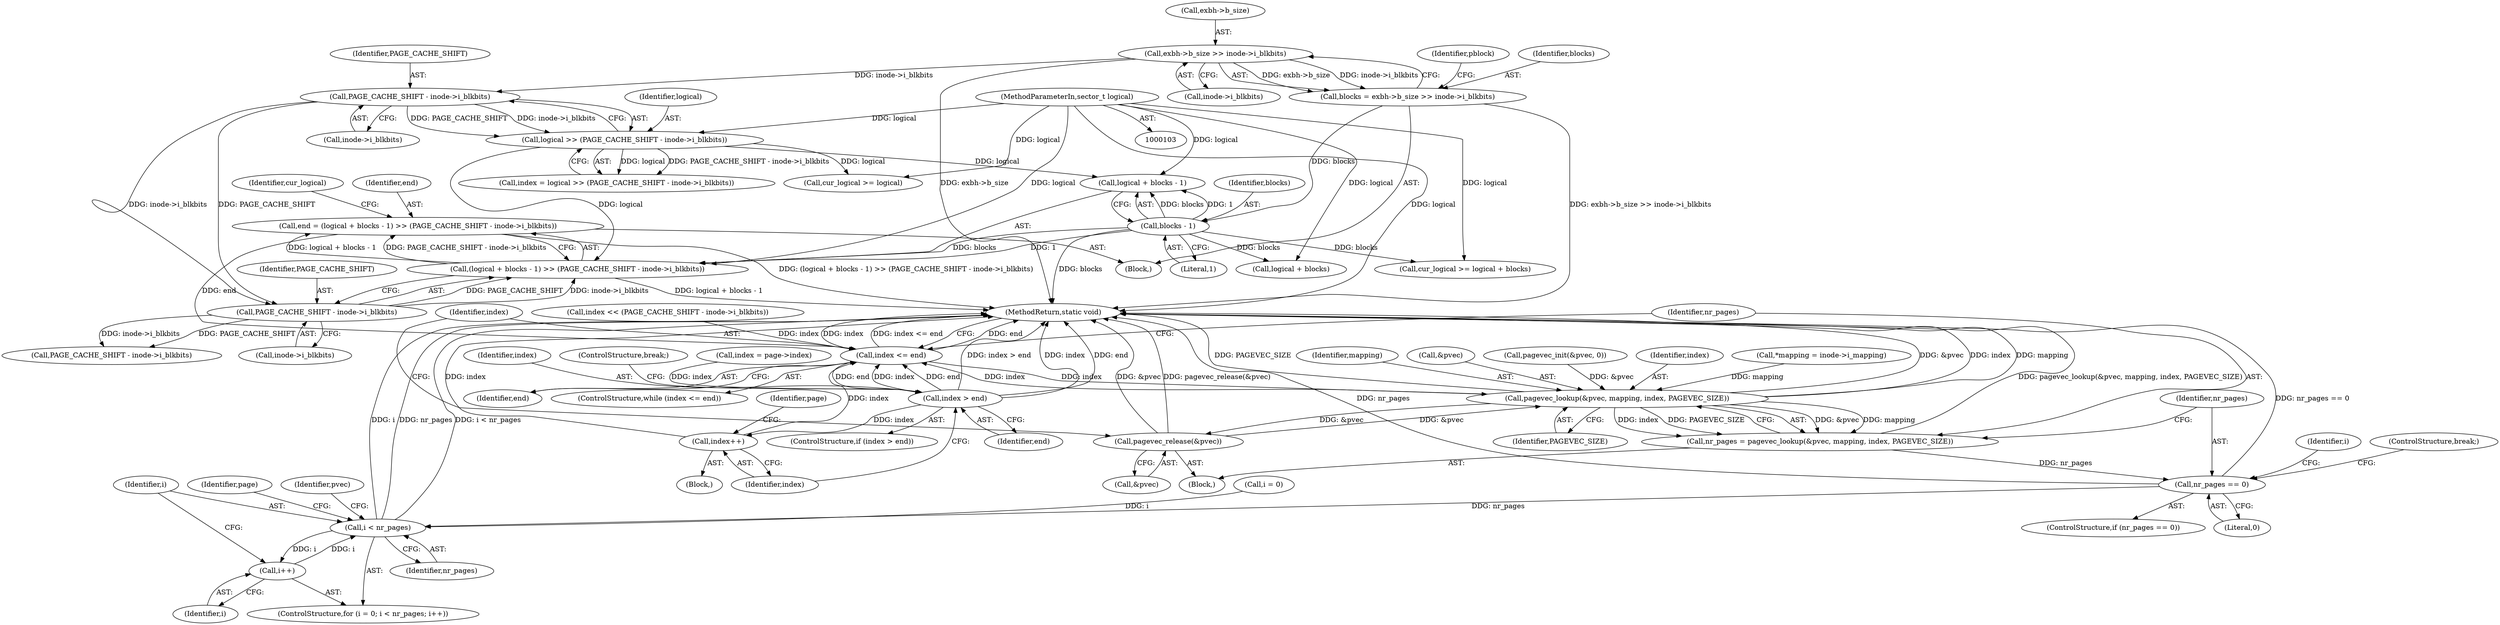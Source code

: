 digraph "0_linux_744692dc059845b2a3022119871846e74d4f6e11_15@integer" {
"1000153" [label="(Call,end = (logical + blocks - 1) >> (PAGE_CACHE_SHIFT - inode->i_blkbits))"];
"1000155" [label="(Call,(logical + blocks - 1) >> (PAGE_CACHE_SHIFT - inode->i_blkbits))"];
"1000146" [label="(Call,logical >> (PAGE_CACHE_SHIFT - inode->i_blkbits))"];
"1000105" [label="(MethodParameterIn,sector_t logical)"];
"1000148" [label="(Call,PAGE_CACHE_SHIFT - inode->i_blkbits)"];
"1000123" [label="(Call,exbh->b_size >> inode->i_blkbits)"];
"1000158" [label="(Call,blocks - 1)"];
"1000121" [label="(Call,blocks = exbh->b_size >> inode->i_blkbits)"];
"1000161" [label="(Call,PAGE_CACHE_SHIFT - inode->i_blkbits)"];
"1000180" [label="(Call,index <= end)"];
"1000186" [label="(Call,pagevec_lookup(&pvec, mapping, index, PAGEVEC_SIZE))"];
"1000184" [label="(Call,nr_pages = pagevec_lookup(&pvec, mapping, index, PAGEVEC_SIZE))"];
"1000193" [label="(Call,nr_pages == 0)"];
"1000201" [label="(Call,i < nr_pages)"];
"1000204" [label="(Call,i++)"];
"1000334" [label="(Call,pagevec_release(&pvec))"];
"1000221" [label="(Call,index > end)"];
"1000225" [label="(Call,index++)"];
"1000180" [label="(Call,index <= end)"];
"1000201" [label="(Call,i < nr_pages)"];
"1000266" [label="(Call,logical + blocks)"];
"1000160" [label="(Literal,1)"];
"1000221" [label="(Call,index > end)"];
"1000148" [label="(Call,PAGE_CACHE_SHIFT - inode->i_blkbits)"];
"1000186" [label="(Call,pagevec_lookup(&pvec, mapping, index, PAGEVEC_SIZE))"];
"1000184" [label="(Call,nr_pages = pagevec_lookup(&pvec, mapping, index, PAGEVEC_SIZE))"];
"1000179" [label="(ControlStructure,while (index <= end))"];
"1000146" [label="(Call,logical >> (PAGE_CACHE_SHIFT - inode->i_blkbits))"];
"1000167" [label="(Identifier,cur_logical)"];
"1000224" [label="(ControlStructure,break;)"];
"1000123" [label="(Call,exbh->b_size >> inode->i_blkbits)"];
"1000226" [label="(Identifier,index)"];
"1000107" [label="(Block,)"];
"1000193" [label="(Call,nr_pages == 0)"];
"1000206" [label="(Block,)"];
"1000204" [label="(Call,i++)"];
"1000161" [label="(Call,PAGE_CACHE_SHIFT - inode->i_blkbits)"];
"1000230" [label="(Identifier,page)"];
"1000215" [label="(Call,index = page->index)"];
"1000132" [label="(Identifier,pblock)"];
"1000199" [label="(Identifier,i)"];
"1000248" [label="(Call,cur_logical >= logical)"];
"1000127" [label="(Call,inode->i_blkbits)"];
"1000144" [label="(Call,index = logical >> (PAGE_CACHE_SHIFT - inode->i_blkbits))"];
"1000181" [label="(Identifier,index)"];
"1000115" [label="(Call,*mapping = inode->i_mapping)"];
"1000196" [label="(ControlStructure,break;)"];
"1000191" [label="(Identifier,PAGEVEC_SIZE)"];
"1000225" [label="(Call,index++)"];
"1000189" [label="(Identifier,mapping)"];
"1000209" [label="(Identifier,page)"];
"1000124" [label="(Call,exbh->b_size)"];
"1000187" [label="(Call,&pvec)"];
"1000195" [label="(Literal,0)"];
"1000198" [label="(Call,i = 0)"];
"1000220" [label="(ControlStructure,if (index > end))"];
"1000163" [label="(Call,inode->i_blkbits)"];
"1000159" [label="(Identifier,blocks)"];
"1000147" [label="(Identifier,logical)"];
"1000156" [label="(Call,logical + blocks - 1)"];
"1000185" [label="(Identifier,nr_pages)"];
"1000175" [label="(Call,pagevec_init(&pvec, 0))"];
"1000334" [label="(Call,pagevec_release(&pvec))"];
"1000194" [label="(Identifier,nr_pages)"];
"1000170" [label="(Call,PAGE_CACHE_SHIFT - inode->i_blkbits)"];
"1000203" [label="(Identifier,nr_pages)"];
"1000150" [label="(Call,inode->i_blkbits)"];
"1000192" [label="(ControlStructure,if (nr_pages == 0))"];
"1000336" [label="(Identifier,pvec)"];
"1000264" [label="(Call,cur_logical >= logical + blocks)"];
"1000205" [label="(Identifier,i)"];
"1000158" [label="(Call,blocks - 1)"];
"1000197" [label="(ControlStructure,for (i = 0; i < nr_pages; i++))"];
"1000222" [label="(Identifier,index)"];
"1000182" [label="(Identifier,end)"];
"1000337" [label="(MethodReturn,static void)"];
"1000153" [label="(Call,end = (logical + blocks - 1) >> (PAGE_CACHE_SHIFT - inode->i_blkbits))"];
"1000121" [label="(Call,blocks = exbh->b_size >> inode->i_blkbits)"];
"1000168" [label="(Call,index << (PAGE_CACHE_SHIFT - inode->i_blkbits))"];
"1000190" [label="(Identifier,index)"];
"1000202" [label="(Identifier,i)"];
"1000183" [label="(Block,)"];
"1000155" [label="(Call,(logical + blocks - 1) >> (PAGE_CACHE_SHIFT - inode->i_blkbits))"];
"1000149" [label="(Identifier,PAGE_CACHE_SHIFT)"];
"1000122" [label="(Identifier,blocks)"];
"1000162" [label="(Identifier,PAGE_CACHE_SHIFT)"];
"1000223" [label="(Identifier,end)"];
"1000105" [label="(MethodParameterIn,sector_t logical)"];
"1000154" [label="(Identifier,end)"];
"1000335" [label="(Call,&pvec)"];
"1000153" -> "1000107"  [label="AST: "];
"1000153" -> "1000155"  [label="CFG: "];
"1000154" -> "1000153"  [label="AST: "];
"1000155" -> "1000153"  [label="AST: "];
"1000167" -> "1000153"  [label="CFG: "];
"1000153" -> "1000337"  [label="DDG: (logical + blocks - 1) >> (PAGE_CACHE_SHIFT - inode->i_blkbits)"];
"1000155" -> "1000153"  [label="DDG: logical + blocks - 1"];
"1000155" -> "1000153"  [label="DDG: PAGE_CACHE_SHIFT - inode->i_blkbits"];
"1000153" -> "1000180"  [label="DDG: end"];
"1000155" -> "1000161"  [label="CFG: "];
"1000156" -> "1000155"  [label="AST: "];
"1000161" -> "1000155"  [label="AST: "];
"1000155" -> "1000337"  [label="DDG: logical + blocks - 1"];
"1000146" -> "1000155"  [label="DDG: logical"];
"1000105" -> "1000155"  [label="DDG: logical"];
"1000158" -> "1000155"  [label="DDG: blocks"];
"1000158" -> "1000155"  [label="DDG: 1"];
"1000161" -> "1000155"  [label="DDG: PAGE_CACHE_SHIFT"];
"1000161" -> "1000155"  [label="DDG: inode->i_blkbits"];
"1000146" -> "1000144"  [label="AST: "];
"1000146" -> "1000148"  [label="CFG: "];
"1000147" -> "1000146"  [label="AST: "];
"1000148" -> "1000146"  [label="AST: "];
"1000144" -> "1000146"  [label="CFG: "];
"1000146" -> "1000144"  [label="DDG: logical"];
"1000146" -> "1000144"  [label="DDG: PAGE_CACHE_SHIFT - inode->i_blkbits"];
"1000105" -> "1000146"  [label="DDG: logical"];
"1000148" -> "1000146"  [label="DDG: PAGE_CACHE_SHIFT"];
"1000148" -> "1000146"  [label="DDG: inode->i_blkbits"];
"1000146" -> "1000156"  [label="DDG: logical"];
"1000146" -> "1000248"  [label="DDG: logical"];
"1000105" -> "1000103"  [label="AST: "];
"1000105" -> "1000337"  [label="DDG: logical"];
"1000105" -> "1000156"  [label="DDG: logical"];
"1000105" -> "1000248"  [label="DDG: logical"];
"1000105" -> "1000264"  [label="DDG: logical"];
"1000105" -> "1000266"  [label="DDG: logical"];
"1000148" -> "1000150"  [label="CFG: "];
"1000149" -> "1000148"  [label="AST: "];
"1000150" -> "1000148"  [label="AST: "];
"1000123" -> "1000148"  [label="DDG: inode->i_blkbits"];
"1000148" -> "1000161"  [label="DDG: PAGE_CACHE_SHIFT"];
"1000148" -> "1000161"  [label="DDG: inode->i_blkbits"];
"1000123" -> "1000121"  [label="AST: "];
"1000123" -> "1000127"  [label="CFG: "];
"1000124" -> "1000123"  [label="AST: "];
"1000127" -> "1000123"  [label="AST: "];
"1000121" -> "1000123"  [label="CFG: "];
"1000123" -> "1000337"  [label="DDG: exbh->b_size"];
"1000123" -> "1000121"  [label="DDG: exbh->b_size"];
"1000123" -> "1000121"  [label="DDG: inode->i_blkbits"];
"1000158" -> "1000156"  [label="AST: "];
"1000158" -> "1000160"  [label="CFG: "];
"1000159" -> "1000158"  [label="AST: "];
"1000160" -> "1000158"  [label="AST: "];
"1000156" -> "1000158"  [label="CFG: "];
"1000158" -> "1000337"  [label="DDG: blocks"];
"1000158" -> "1000156"  [label="DDG: blocks"];
"1000158" -> "1000156"  [label="DDG: 1"];
"1000121" -> "1000158"  [label="DDG: blocks"];
"1000158" -> "1000264"  [label="DDG: blocks"];
"1000158" -> "1000266"  [label="DDG: blocks"];
"1000121" -> "1000107"  [label="AST: "];
"1000122" -> "1000121"  [label="AST: "];
"1000132" -> "1000121"  [label="CFG: "];
"1000121" -> "1000337"  [label="DDG: exbh->b_size >> inode->i_blkbits"];
"1000161" -> "1000163"  [label="CFG: "];
"1000162" -> "1000161"  [label="AST: "];
"1000163" -> "1000161"  [label="AST: "];
"1000161" -> "1000170"  [label="DDG: PAGE_CACHE_SHIFT"];
"1000161" -> "1000170"  [label="DDG: inode->i_blkbits"];
"1000180" -> "1000179"  [label="AST: "];
"1000180" -> "1000182"  [label="CFG: "];
"1000181" -> "1000180"  [label="AST: "];
"1000182" -> "1000180"  [label="AST: "];
"1000185" -> "1000180"  [label="CFG: "];
"1000337" -> "1000180"  [label="CFG: "];
"1000180" -> "1000337"  [label="DDG: end"];
"1000180" -> "1000337"  [label="DDG: index"];
"1000180" -> "1000337"  [label="DDG: index <= end"];
"1000225" -> "1000180"  [label="DDG: index"];
"1000221" -> "1000180"  [label="DDG: index"];
"1000221" -> "1000180"  [label="DDG: end"];
"1000168" -> "1000180"  [label="DDG: index"];
"1000186" -> "1000180"  [label="DDG: index"];
"1000180" -> "1000186"  [label="DDG: index"];
"1000180" -> "1000221"  [label="DDG: end"];
"1000186" -> "1000184"  [label="AST: "];
"1000186" -> "1000191"  [label="CFG: "];
"1000187" -> "1000186"  [label="AST: "];
"1000189" -> "1000186"  [label="AST: "];
"1000190" -> "1000186"  [label="AST: "];
"1000191" -> "1000186"  [label="AST: "];
"1000184" -> "1000186"  [label="CFG: "];
"1000186" -> "1000337"  [label="DDG: &pvec"];
"1000186" -> "1000337"  [label="DDG: index"];
"1000186" -> "1000337"  [label="DDG: mapping"];
"1000186" -> "1000337"  [label="DDG: PAGEVEC_SIZE"];
"1000186" -> "1000184"  [label="DDG: &pvec"];
"1000186" -> "1000184"  [label="DDG: mapping"];
"1000186" -> "1000184"  [label="DDG: index"];
"1000186" -> "1000184"  [label="DDG: PAGEVEC_SIZE"];
"1000175" -> "1000186"  [label="DDG: &pvec"];
"1000334" -> "1000186"  [label="DDG: &pvec"];
"1000115" -> "1000186"  [label="DDG: mapping"];
"1000186" -> "1000334"  [label="DDG: &pvec"];
"1000184" -> "1000183"  [label="AST: "];
"1000185" -> "1000184"  [label="AST: "];
"1000194" -> "1000184"  [label="CFG: "];
"1000184" -> "1000337"  [label="DDG: pagevec_lookup(&pvec, mapping, index, PAGEVEC_SIZE)"];
"1000184" -> "1000193"  [label="DDG: nr_pages"];
"1000193" -> "1000192"  [label="AST: "];
"1000193" -> "1000195"  [label="CFG: "];
"1000194" -> "1000193"  [label="AST: "];
"1000195" -> "1000193"  [label="AST: "];
"1000196" -> "1000193"  [label="CFG: "];
"1000199" -> "1000193"  [label="CFG: "];
"1000193" -> "1000337"  [label="DDG: nr_pages"];
"1000193" -> "1000337"  [label="DDG: nr_pages == 0"];
"1000193" -> "1000201"  [label="DDG: nr_pages"];
"1000201" -> "1000197"  [label="AST: "];
"1000201" -> "1000203"  [label="CFG: "];
"1000202" -> "1000201"  [label="AST: "];
"1000203" -> "1000201"  [label="AST: "];
"1000209" -> "1000201"  [label="CFG: "];
"1000336" -> "1000201"  [label="CFG: "];
"1000201" -> "1000337"  [label="DDG: i < nr_pages"];
"1000201" -> "1000337"  [label="DDG: nr_pages"];
"1000201" -> "1000337"  [label="DDG: i"];
"1000198" -> "1000201"  [label="DDG: i"];
"1000204" -> "1000201"  [label="DDG: i"];
"1000201" -> "1000204"  [label="DDG: i"];
"1000204" -> "1000197"  [label="AST: "];
"1000204" -> "1000205"  [label="CFG: "];
"1000205" -> "1000204"  [label="AST: "];
"1000202" -> "1000204"  [label="CFG: "];
"1000334" -> "1000183"  [label="AST: "];
"1000334" -> "1000335"  [label="CFG: "];
"1000335" -> "1000334"  [label="AST: "];
"1000181" -> "1000334"  [label="CFG: "];
"1000334" -> "1000337"  [label="DDG: pagevec_release(&pvec)"];
"1000334" -> "1000337"  [label="DDG: &pvec"];
"1000221" -> "1000220"  [label="AST: "];
"1000221" -> "1000223"  [label="CFG: "];
"1000222" -> "1000221"  [label="AST: "];
"1000223" -> "1000221"  [label="AST: "];
"1000224" -> "1000221"  [label="CFG: "];
"1000226" -> "1000221"  [label="CFG: "];
"1000221" -> "1000337"  [label="DDG: index > end"];
"1000221" -> "1000337"  [label="DDG: end"];
"1000221" -> "1000337"  [label="DDG: index"];
"1000215" -> "1000221"  [label="DDG: index"];
"1000221" -> "1000225"  [label="DDG: index"];
"1000225" -> "1000206"  [label="AST: "];
"1000225" -> "1000226"  [label="CFG: "];
"1000226" -> "1000225"  [label="AST: "];
"1000230" -> "1000225"  [label="CFG: "];
"1000225" -> "1000337"  [label="DDG: index"];
}
